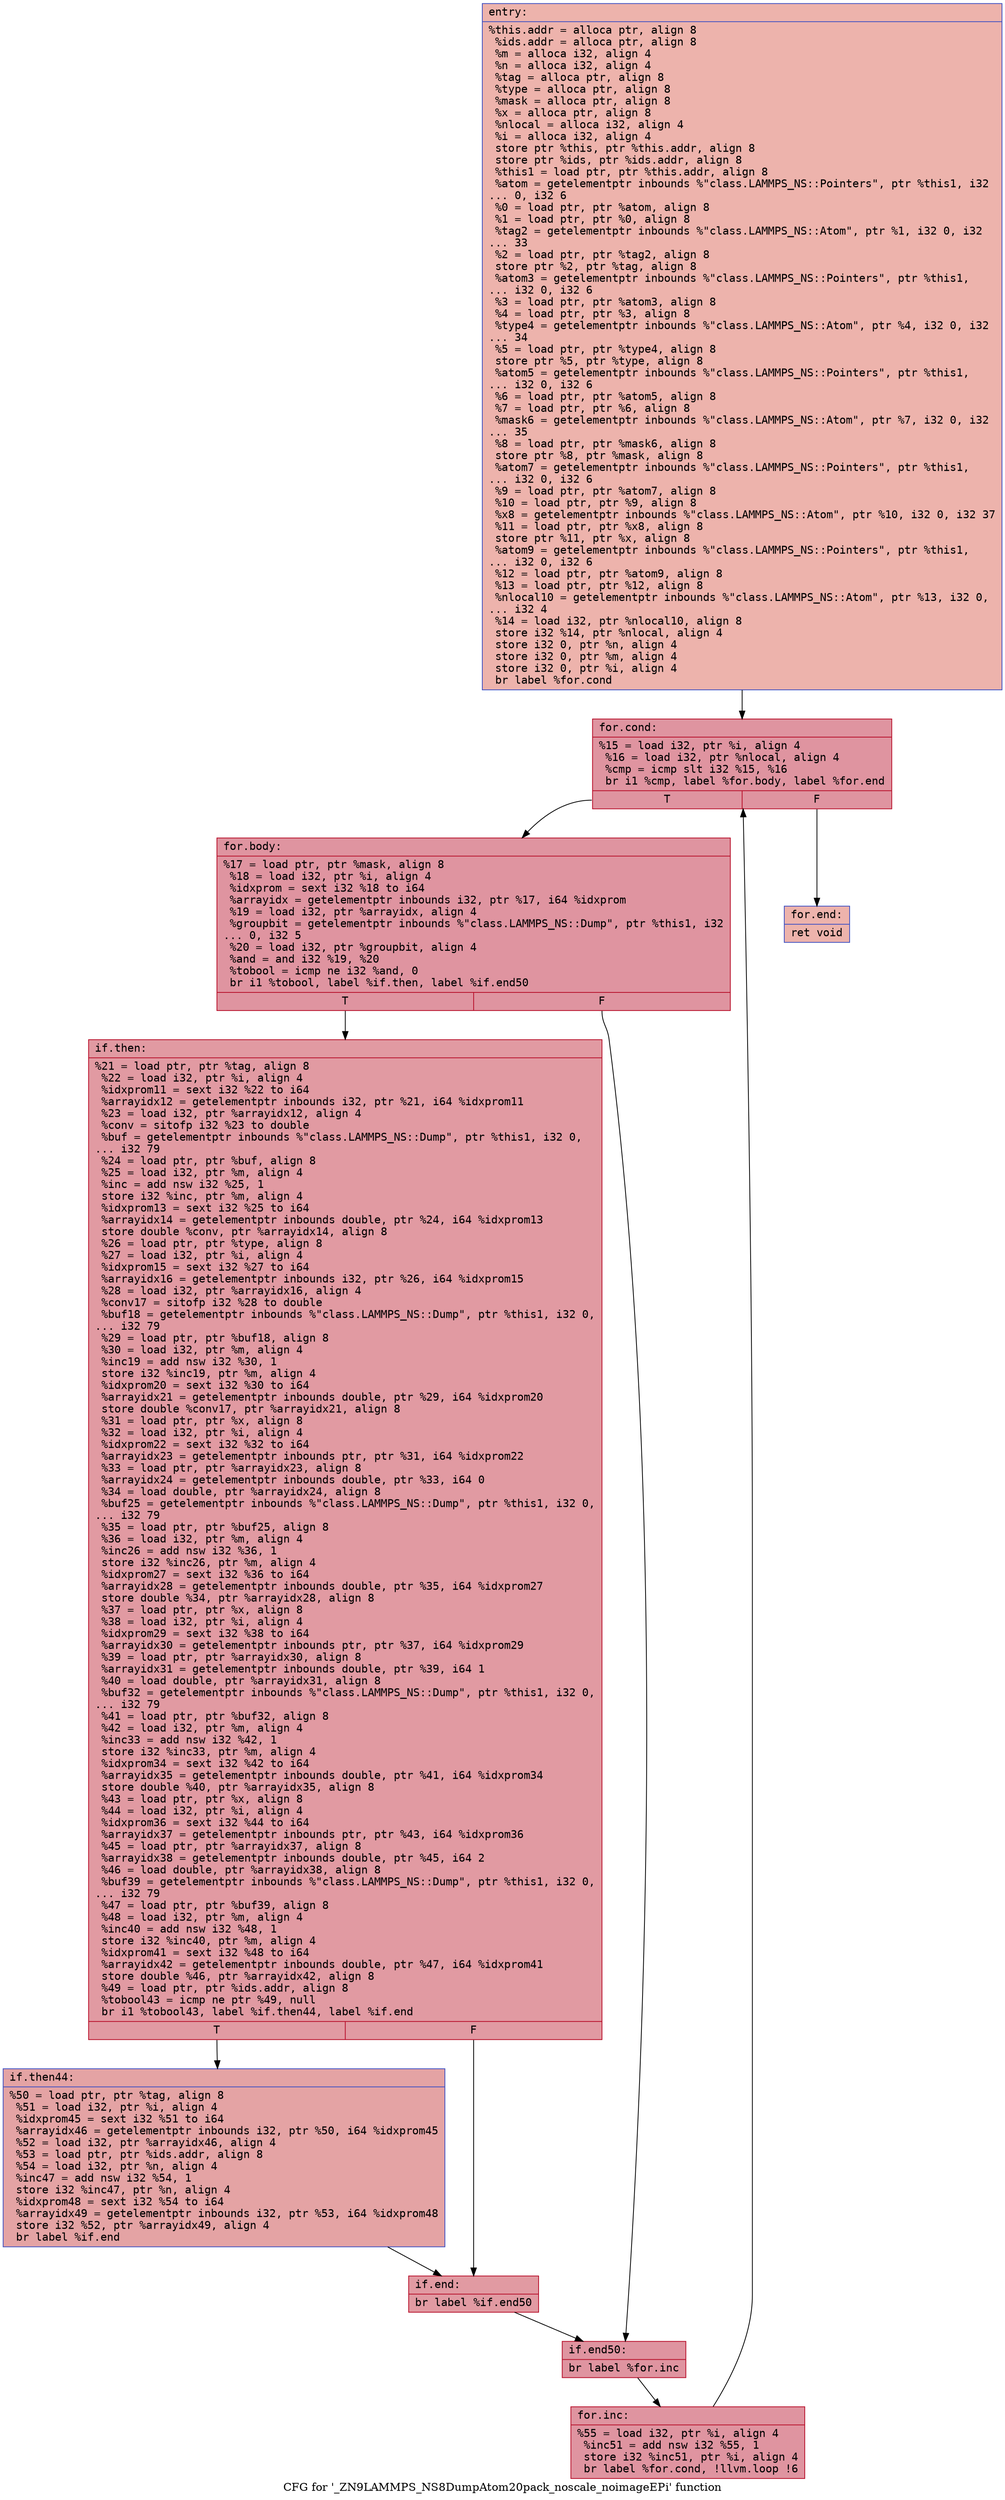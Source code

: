 digraph "CFG for '_ZN9LAMMPS_NS8DumpAtom20pack_noscale_noimageEPi' function" {
	label="CFG for '_ZN9LAMMPS_NS8DumpAtom20pack_noscale_noimageEPi' function";

	Node0x562c2637d470 [shape=record,color="#3d50c3ff", style=filled, fillcolor="#d6524470" fontname="Courier",label="{entry:\l|  %this.addr = alloca ptr, align 8\l  %ids.addr = alloca ptr, align 8\l  %m = alloca i32, align 4\l  %n = alloca i32, align 4\l  %tag = alloca ptr, align 8\l  %type = alloca ptr, align 8\l  %mask = alloca ptr, align 8\l  %x = alloca ptr, align 8\l  %nlocal = alloca i32, align 4\l  %i = alloca i32, align 4\l  store ptr %this, ptr %this.addr, align 8\l  store ptr %ids, ptr %ids.addr, align 8\l  %this1 = load ptr, ptr %this.addr, align 8\l  %atom = getelementptr inbounds %\"class.LAMMPS_NS::Pointers\", ptr %this1, i32\l... 0, i32 6\l  %0 = load ptr, ptr %atom, align 8\l  %1 = load ptr, ptr %0, align 8\l  %tag2 = getelementptr inbounds %\"class.LAMMPS_NS::Atom\", ptr %1, i32 0, i32\l... 33\l  %2 = load ptr, ptr %tag2, align 8\l  store ptr %2, ptr %tag, align 8\l  %atom3 = getelementptr inbounds %\"class.LAMMPS_NS::Pointers\", ptr %this1,\l... i32 0, i32 6\l  %3 = load ptr, ptr %atom3, align 8\l  %4 = load ptr, ptr %3, align 8\l  %type4 = getelementptr inbounds %\"class.LAMMPS_NS::Atom\", ptr %4, i32 0, i32\l... 34\l  %5 = load ptr, ptr %type4, align 8\l  store ptr %5, ptr %type, align 8\l  %atom5 = getelementptr inbounds %\"class.LAMMPS_NS::Pointers\", ptr %this1,\l... i32 0, i32 6\l  %6 = load ptr, ptr %atom5, align 8\l  %7 = load ptr, ptr %6, align 8\l  %mask6 = getelementptr inbounds %\"class.LAMMPS_NS::Atom\", ptr %7, i32 0, i32\l... 35\l  %8 = load ptr, ptr %mask6, align 8\l  store ptr %8, ptr %mask, align 8\l  %atom7 = getelementptr inbounds %\"class.LAMMPS_NS::Pointers\", ptr %this1,\l... i32 0, i32 6\l  %9 = load ptr, ptr %atom7, align 8\l  %10 = load ptr, ptr %9, align 8\l  %x8 = getelementptr inbounds %\"class.LAMMPS_NS::Atom\", ptr %10, i32 0, i32 37\l  %11 = load ptr, ptr %x8, align 8\l  store ptr %11, ptr %x, align 8\l  %atom9 = getelementptr inbounds %\"class.LAMMPS_NS::Pointers\", ptr %this1,\l... i32 0, i32 6\l  %12 = load ptr, ptr %atom9, align 8\l  %13 = load ptr, ptr %12, align 8\l  %nlocal10 = getelementptr inbounds %\"class.LAMMPS_NS::Atom\", ptr %13, i32 0,\l... i32 4\l  %14 = load i32, ptr %nlocal10, align 8\l  store i32 %14, ptr %nlocal, align 4\l  store i32 0, ptr %n, align 4\l  store i32 0, ptr %m, align 4\l  store i32 0, ptr %i, align 4\l  br label %for.cond\l}"];
	Node0x562c2637d470 -> Node0x562c263826b0[tooltip="entry -> for.cond\nProbability 100.00%" ];
	Node0x562c263826b0 [shape=record,color="#b70d28ff", style=filled, fillcolor="#b70d2870" fontname="Courier",label="{for.cond:\l|  %15 = load i32, ptr %i, align 4\l  %16 = load i32, ptr %nlocal, align 4\l  %cmp = icmp slt i32 %15, %16\l  br i1 %cmp, label %for.body, label %for.end\l|{<s0>T|<s1>F}}"];
	Node0x562c263826b0:s0 -> Node0x562c26382ae0[tooltip="for.cond -> for.body\nProbability 96.88%" ];
	Node0x562c263826b0:s1 -> Node0x562c26382b60[tooltip="for.cond -> for.end\nProbability 3.12%" ];
	Node0x562c26382ae0 [shape=record,color="#b70d28ff", style=filled, fillcolor="#b70d2870" fontname="Courier",label="{for.body:\l|  %17 = load ptr, ptr %mask, align 8\l  %18 = load i32, ptr %i, align 4\l  %idxprom = sext i32 %18 to i64\l  %arrayidx = getelementptr inbounds i32, ptr %17, i64 %idxprom\l  %19 = load i32, ptr %arrayidx, align 4\l  %groupbit = getelementptr inbounds %\"class.LAMMPS_NS::Dump\", ptr %this1, i32\l... 0, i32 5\l  %20 = load i32, ptr %groupbit, align 4\l  %and = and i32 %19, %20\l  %tobool = icmp ne i32 %and, 0\l  br i1 %tobool, label %if.then, label %if.end50\l|{<s0>T|<s1>F}}"];
	Node0x562c26382ae0:s0 -> Node0x562c26383230[tooltip="for.body -> if.then\nProbability 62.50%" ];
	Node0x562c26382ae0:s1 -> Node0x562c263832a0[tooltip="for.body -> if.end50\nProbability 37.50%" ];
	Node0x562c26383230 [shape=record,color="#b70d28ff", style=filled, fillcolor="#bb1b2c70" fontname="Courier",label="{if.then:\l|  %21 = load ptr, ptr %tag, align 8\l  %22 = load i32, ptr %i, align 4\l  %idxprom11 = sext i32 %22 to i64\l  %arrayidx12 = getelementptr inbounds i32, ptr %21, i64 %idxprom11\l  %23 = load i32, ptr %arrayidx12, align 4\l  %conv = sitofp i32 %23 to double\l  %buf = getelementptr inbounds %\"class.LAMMPS_NS::Dump\", ptr %this1, i32 0,\l... i32 79\l  %24 = load ptr, ptr %buf, align 8\l  %25 = load i32, ptr %m, align 4\l  %inc = add nsw i32 %25, 1\l  store i32 %inc, ptr %m, align 4\l  %idxprom13 = sext i32 %25 to i64\l  %arrayidx14 = getelementptr inbounds double, ptr %24, i64 %idxprom13\l  store double %conv, ptr %arrayidx14, align 8\l  %26 = load ptr, ptr %type, align 8\l  %27 = load i32, ptr %i, align 4\l  %idxprom15 = sext i32 %27 to i64\l  %arrayidx16 = getelementptr inbounds i32, ptr %26, i64 %idxprom15\l  %28 = load i32, ptr %arrayidx16, align 4\l  %conv17 = sitofp i32 %28 to double\l  %buf18 = getelementptr inbounds %\"class.LAMMPS_NS::Dump\", ptr %this1, i32 0,\l... i32 79\l  %29 = load ptr, ptr %buf18, align 8\l  %30 = load i32, ptr %m, align 4\l  %inc19 = add nsw i32 %30, 1\l  store i32 %inc19, ptr %m, align 4\l  %idxprom20 = sext i32 %30 to i64\l  %arrayidx21 = getelementptr inbounds double, ptr %29, i64 %idxprom20\l  store double %conv17, ptr %arrayidx21, align 8\l  %31 = load ptr, ptr %x, align 8\l  %32 = load i32, ptr %i, align 4\l  %idxprom22 = sext i32 %32 to i64\l  %arrayidx23 = getelementptr inbounds ptr, ptr %31, i64 %idxprom22\l  %33 = load ptr, ptr %arrayidx23, align 8\l  %arrayidx24 = getelementptr inbounds double, ptr %33, i64 0\l  %34 = load double, ptr %arrayidx24, align 8\l  %buf25 = getelementptr inbounds %\"class.LAMMPS_NS::Dump\", ptr %this1, i32 0,\l... i32 79\l  %35 = load ptr, ptr %buf25, align 8\l  %36 = load i32, ptr %m, align 4\l  %inc26 = add nsw i32 %36, 1\l  store i32 %inc26, ptr %m, align 4\l  %idxprom27 = sext i32 %36 to i64\l  %arrayidx28 = getelementptr inbounds double, ptr %35, i64 %idxprom27\l  store double %34, ptr %arrayidx28, align 8\l  %37 = load ptr, ptr %x, align 8\l  %38 = load i32, ptr %i, align 4\l  %idxprom29 = sext i32 %38 to i64\l  %arrayidx30 = getelementptr inbounds ptr, ptr %37, i64 %idxprom29\l  %39 = load ptr, ptr %arrayidx30, align 8\l  %arrayidx31 = getelementptr inbounds double, ptr %39, i64 1\l  %40 = load double, ptr %arrayidx31, align 8\l  %buf32 = getelementptr inbounds %\"class.LAMMPS_NS::Dump\", ptr %this1, i32 0,\l... i32 79\l  %41 = load ptr, ptr %buf32, align 8\l  %42 = load i32, ptr %m, align 4\l  %inc33 = add nsw i32 %42, 1\l  store i32 %inc33, ptr %m, align 4\l  %idxprom34 = sext i32 %42 to i64\l  %arrayidx35 = getelementptr inbounds double, ptr %41, i64 %idxprom34\l  store double %40, ptr %arrayidx35, align 8\l  %43 = load ptr, ptr %x, align 8\l  %44 = load i32, ptr %i, align 4\l  %idxprom36 = sext i32 %44 to i64\l  %arrayidx37 = getelementptr inbounds ptr, ptr %43, i64 %idxprom36\l  %45 = load ptr, ptr %arrayidx37, align 8\l  %arrayidx38 = getelementptr inbounds double, ptr %45, i64 2\l  %46 = load double, ptr %arrayidx38, align 8\l  %buf39 = getelementptr inbounds %\"class.LAMMPS_NS::Dump\", ptr %this1, i32 0,\l... i32 79\l  %47 = load ptr, ptr %buf39, align 8\l  %48 = load i32, ptr %m, align 4\l  %inc40 = add nsw i32 %48, 1\l  store i32 %inc40, ptr %m, align 4\l  %idxprom41 = sext i32 %48 to i64\l  %arrayidx42 = getelementptr inbounds double, ptr %47, i64 %idxprom41\l  store double %46, ptr %arrayidx42, align 8\l  %49 = load ptr, ptr %ids.addr, align 8\l  %tobool43 = icmp ne ptr %49, null\l  br i1 %tobool43, label %if.then44, label %if.end\l|{<s0>T|<s1>F}}"];
	Node0x562c26383230:s0 -> Node0x562c26386e30[tooltip="if.then -> if.then44\nProbability 62.50%" ];
	Node0x562c26383230:s1 -> Node0x562c26386eb0[tooltip="if.then -> if.end\nProbability 37.50%" ];
	Node0x562c26386e30 [shape=record,color="#3d50c3ff", style=filled, fillcolor="#c32e3170" fontname="Courier",label="{if.then44:\l|  %50 = load ptr, ptr %tag, align 8\l  %51 = load i32, ptr %i, align 4\l  %idxprom45 = sext i32 %51 to i64\l  %arrayidx46 = getelementptr inbounds i32, ptr %50, i64 %idxprom45\l  %52 = load i32, ptr %arrayidx46, align 4\l  %53 = load ptr, ptr %ids.addr, align 8\l  %54 = load i32, ptr %n, align 4\l  %inc47 = add nsw i32 %54, 1\l  store i32 %inc47, ptr %n, align 4\l  %idxprom48 = sext i32 %54 to i64\l  %arrayidx49 = getelementptr inbounds i32, ptr %53, i64 %idxprom48\l  store i32 %52, ptr %arrayidx49, align 4\l  br label %if.end\l}"];
	Node0x562c26386e30 -> Node0x562c26386eb0[tooltip="if.then44 -> if.end\nProbability 100.00%" ];
	Node0x562c26386eb0 [shape=record,color="#b70d28ff", style=filled, fillcolor="#bb1b2c70" fontname="Courier",label="{if.end:\l|  br label %if.end50\l}"];
	Node0x562c26386eb0 -> Node0x562c263832a0[tooltip="if.end -> if.end50\nProbability 100.00%" ];
	Node0x562c263832a0 [shape=record,color="#b70d28ff", style=filled, fillcolor="#b70d2870" fontname="Courier",label="{if.end50:\l|  br label %for.inc\l}"];
	Node0x562c263832a0 -> Node0x562c26387800[tooltip="if.end50 -> for.inc\nProbability 100.00%" ];
	Node0x562c26387800 [shape=record,color="#b70d28ff", style=filled, fillcolor="#b70d2870" fontname="Courier",label="{for.inc:\l|  %55 = load i32, ptr %i, align 4\l  %inc51 = add nsw i32 %55, 1\l  store i32 %inc51, ptr %i, align 4\l  br label %for.cond, !llvm.loop !6\l}"];
	Node0x562c26387800 -> Node0x562c263826b0[tooltip="for.inc -> for.cond\nProbability 100.00%" ];
	Node0x562c26382b60 [shape=record,color="#3d50c3ff", style=filled, fillcolor="#d6524470" fontname="Courier",label="{for.end:\l|  ret void\l}"];
}
